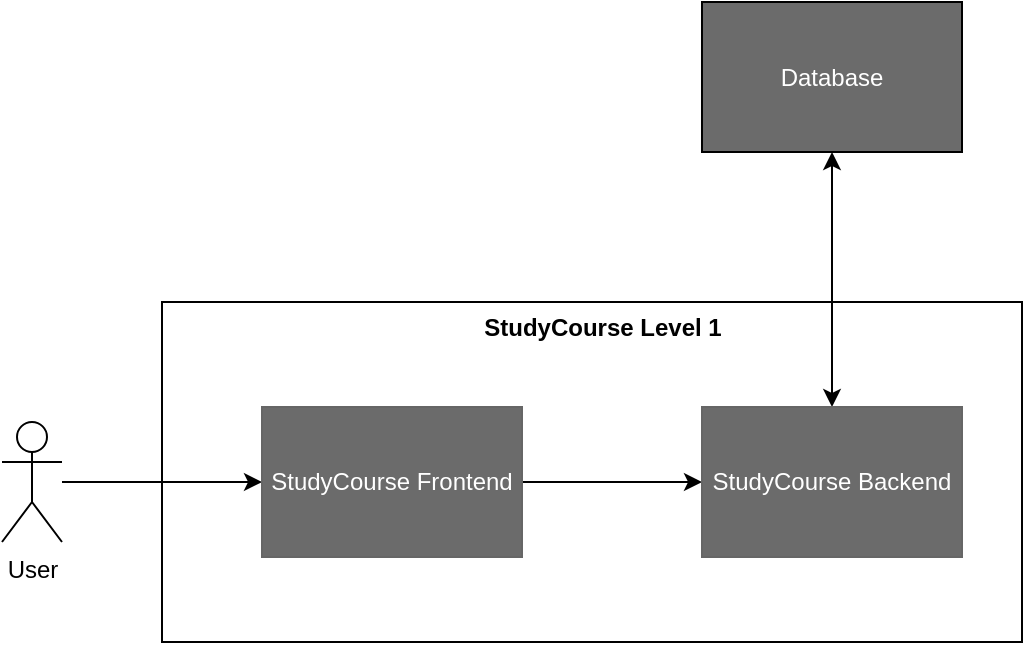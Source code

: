 <mxfile version="25.0.3">
  <diagram name="Page-1" id="jt2PeiQLLKkOWi1YZIpj">
    <mxGraphModel dx="1434" dy="760" grid="1" gridSize="10" guides="1" tooltips="1" connect="1" arrows="1" fold="1" page="1" pageScale="1" pageWidth="827" pageHeight="1169" math="0" shadow="0">
      <root>
        <mxCell id="0" />
        <mxCell id="1" parent="0" />
        <mxCell id="WF4hYW6gQQ_tyJkWMNo5-8" value="" style="html=1;whiteSpace=wrap;" parent="1" vertex="1">
          <mxGeometry x="200" y="160" width="430" height="170" as="geometry" />
        </mxCell>
        <mxCell id="WF4hYW6gQQ_tyJkWMNo5-13" style="edgeStyle=orthogonalEdgeStyle;rounded=0;orthogonalLoop=1;jettySize=auto;html=1;" parent="1" source="WF4hYW6gQQ_tyJkWMNo5-1" target="WF4hYW6gQQ_tyJkWMNo5-7" edge="1">
          <mxGeometry relative="1" as="geometry" />
        </mxCell>
        <mxCell id="WF4hYW6gQQ_tyJkWMNo5-1" value="&lt;div&gt;User&lt;/div&gt;" style="shape=umlActor;verticalLabelPosition=bottom;verticalAlign=top;html=1;" parent="1" vertex="1">
          <mxGeometry x="120" y="220" width="30" height="60" as="geometry" />
        </mxCell>
        <mxCell id="WF4hYW6gQQ_tyJkWMNo5-15" style="edgeStyle=orthogonalEdgeStyle;rounded=0;orthogonalLoop=1;jettySize=auto;html=1;" parent="1" source="WF4hYW6gQQ_tyJkWMNo5-7" target="WF4hYW6gQQ_tyJkWMNo5-9" edge="1">
          <mxGeometry relative="1" as="geometry" />
        </mxCell>
        <mxCell id="WF4hYW6gQQ_tyJkWMNo5-7" value="StudyCourse Frontend" style="html=1;whiteSpace=wrap;fillColor=#6B6B6B;fontColor=#FFFFFF;strokeColor=#666666;fillStyle=solid;" parent="1" vertex="1">
          <mxGeometry x="250" y="212.5" width="130" height="75" as="geometry" />
        </mxCell>
        <mxCell id="WF4hYW6gQQ_tyJkWMNo5-11" style="edgeStyle=orthogonalEdgeStyle;rounded=0;orthogonalLoop=1;jettySize=auto;html=1;startArrow=classic;startFill=1;" parent="1" source="WF4hYW6gQQ_tyJkWMNo5-9" target="WF4hYW6gQQ_tyJkWMNo5-10" edge="1">
          <mxGeometry relative="1" as="geometry" />
        </mxCell>
        <mxCell id="WF4hYW6gQQ_tyJkWMNo5-9" value="StudyCourse Backend" style="html=1;whiteSpace=wrap;fillColor=#6B6B6B;fontColor=#FFFFFF;strokeColor=#666666;fillStyle=solid;" parent="1" vertex="1">
          <mxGeometry x="470" y="212.5" width="130" height="75" as="geometry" />
        </mxCell>
        <mxCell id="WF4hYW6gQQ_tyJkWMNo5-10" value="Database" style="html=1;whiteSpace=wrap;fillColor=#6B6B6B;fontColor=#FFFFFF;" parent="1" vertex="1">
          <mxGeometry x="470" y="10" width="130" height="75" as="geometry" />
        </mxCell>
        <mxCell id="WF4hYW6gQQ_tyJkWMNo5-14" value="StudyCourse Level 1" style="text;align=center;fontStyle=1;verticalAlign=middle;spacingLeft=3;spacingRight=3;strokeColor=none;rotatable=0;points=[[0,0.5],[1,0.5]];portConstraint=eastwest;html=1;" parent="1" vertex="1">
          <mxGeometry x="380" y="160" width="80" height="26" as="geometry" />
        </mxCell>
      </root>
    </mxGraphModel>
  </diagram>
</mxfile>
